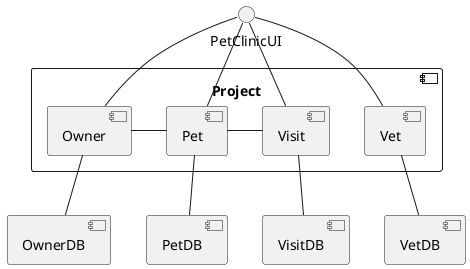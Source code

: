 @startuml


component "Project"{
    component "Owner"{
    }
    component "Pet"{
    }
    component "Visit"{
    }
    component "Vet"{
    }
}


component "OwnerDB"
component "PetDB"
component "VisitDB"
component "VetDB"


"Owner" -up- PetClinicUI
"Pet" -up- PetClinicUI
"Visit" -up- PetClinicUI
"Vet" -up- PetClinicUI

"Owner" -down- "OwnerDB"
"Pet" -down- "PetDB"
"Visit" -down- "VisitDB"
"Vet" -down- "VetDB"

"Owner" -right- "Pet"
"Pet" -right- "Visit"




@enduml

